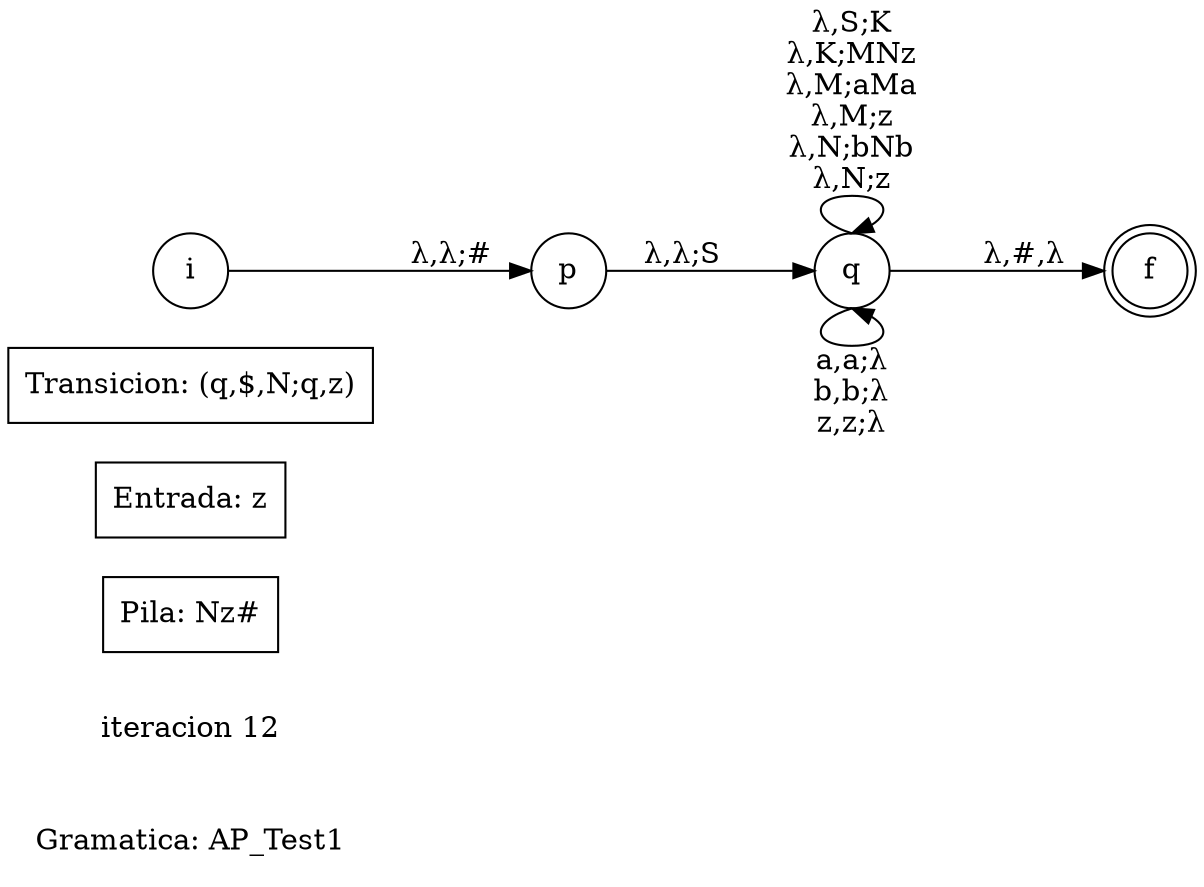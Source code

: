 // Grammmatica
digraph {
	rankdir=LR
	node [shape=plaintext]
	name [label="Gramatica: AP_Test1"]
	it [label="iteracion 12"]
	node [shape=record]
	P [label="Pila: Nz#"]
	E [label="Entrada: z"]
	tran [label="Transicion: (q,$,N;q,z)"]
	node [shape=doublecircle]
	f
	node [shape=circle]
	i
	p
	q
	i -> p [label="λ,λ;#"]
	p -> q [label="λ,λ;S"]
	q -> f [label="λ,#,λ"]
	q:n -> q:n [label="λ,S;K\nλ,K;MNz\nλ,M;aMa\nλ,M;z\nλ,N;bNb\nλ,N;z\n"]
	q:s -> q:s [label="a,a;λ\nb,b;λ\nz,z;λ\n"]
}

